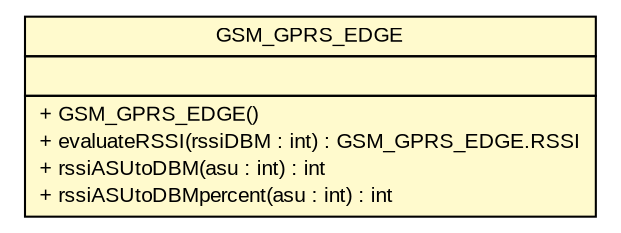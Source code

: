 #!/usr/local/bin/dot
#
# Class diagram 
# Generated by UMLGraph version R5_6 (http://www.umlgraph.org/)
#

digraph G {
	edge [fontname="arial",fontsize=10,labelfontname="arial",labelfontsize=10];
	node [fontname="arial",fontsize=10,shape=plaintext];
	nodesep=0.25;
	ranksep=0.5;
	// de.fhg.fit.biomos.sensorplatform.util.GSM_GPRS_EDGE
	c2729 [label=<<table title="de.fhg.fit.biomos.sensorplatform.util.GSM_GPRS_EDGE" border="0" cellborder="1" cellspacing="0" cellpadding="2" port="p" bgcolor="lemonChiffon" href="./GSM_GPRS_EDGE.html">
		<tr><td><table border="0" cellspacing="0" cellpadding="1">
<tr><td align="center" balign="center"> GSM_GPRS_EDGE </td></tr>
		</table></td></tr>
		<tr><td><table border="0" cellspacing="0" cellpadding="1">
<tr><td align="left" balign="left">  </td></tr>
		</table></td></tr>
		<tr><td><table border="0" cellspacing="0" cellpadding="1">
<tr><td align="left" balign="left"> + GSM_GPRS_EDGE() </td></tr>
<tr><td align="left" balign="left"> + evaluateRSSI(rssiDBM : int) : GSM_GPRS_EDGE.RSSI </td></tr>
<tr><td align="left" balign="left"> + rssiASUtoDBM(asu : int) : int </td></tr>
<tr><td align="left" balign="left"> + rssiASUtoDBMpercent(asu : int) : int </td></tr>
		</table></td></tr>
		</table>>, URL="./GSM_GPRS_EDGE.html", fontname="arial", fontcolor="black", fontsize=10.0];
}

